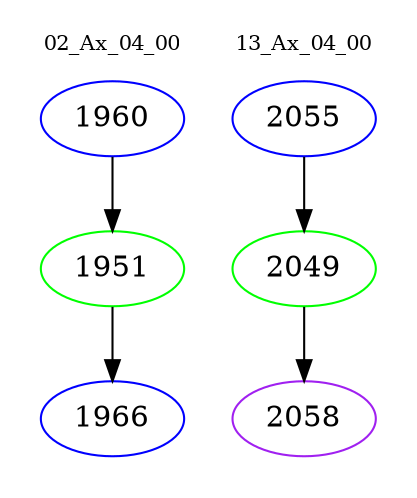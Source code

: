 digraph{
subgraph cluster_0 {
color = white
label = "02_Ax_04_00";
fontsize=10;
T0_1960 [label="1960", color="blue"]
T0_1960 -> T0_1951 [color="black"]
T0_1951 [label="1951", color="green"]
T0_1951 -> T0_1966 [color="black"]
T0_1966 [label="1966", color="blue"]
}
subgraph cluster_1 {
color = white
label = "13_Ax_04_00";
fontsize=10;
T1_2055 [label="2055", color="blue"]
T1_2055 -> T1_2049 [color="black"]
T1_2049 [label="2049", color="green"]
T1_2049 -> T1_2058 [color="black"]
T1_2058 [label="2058", color="purple"]
}
}
